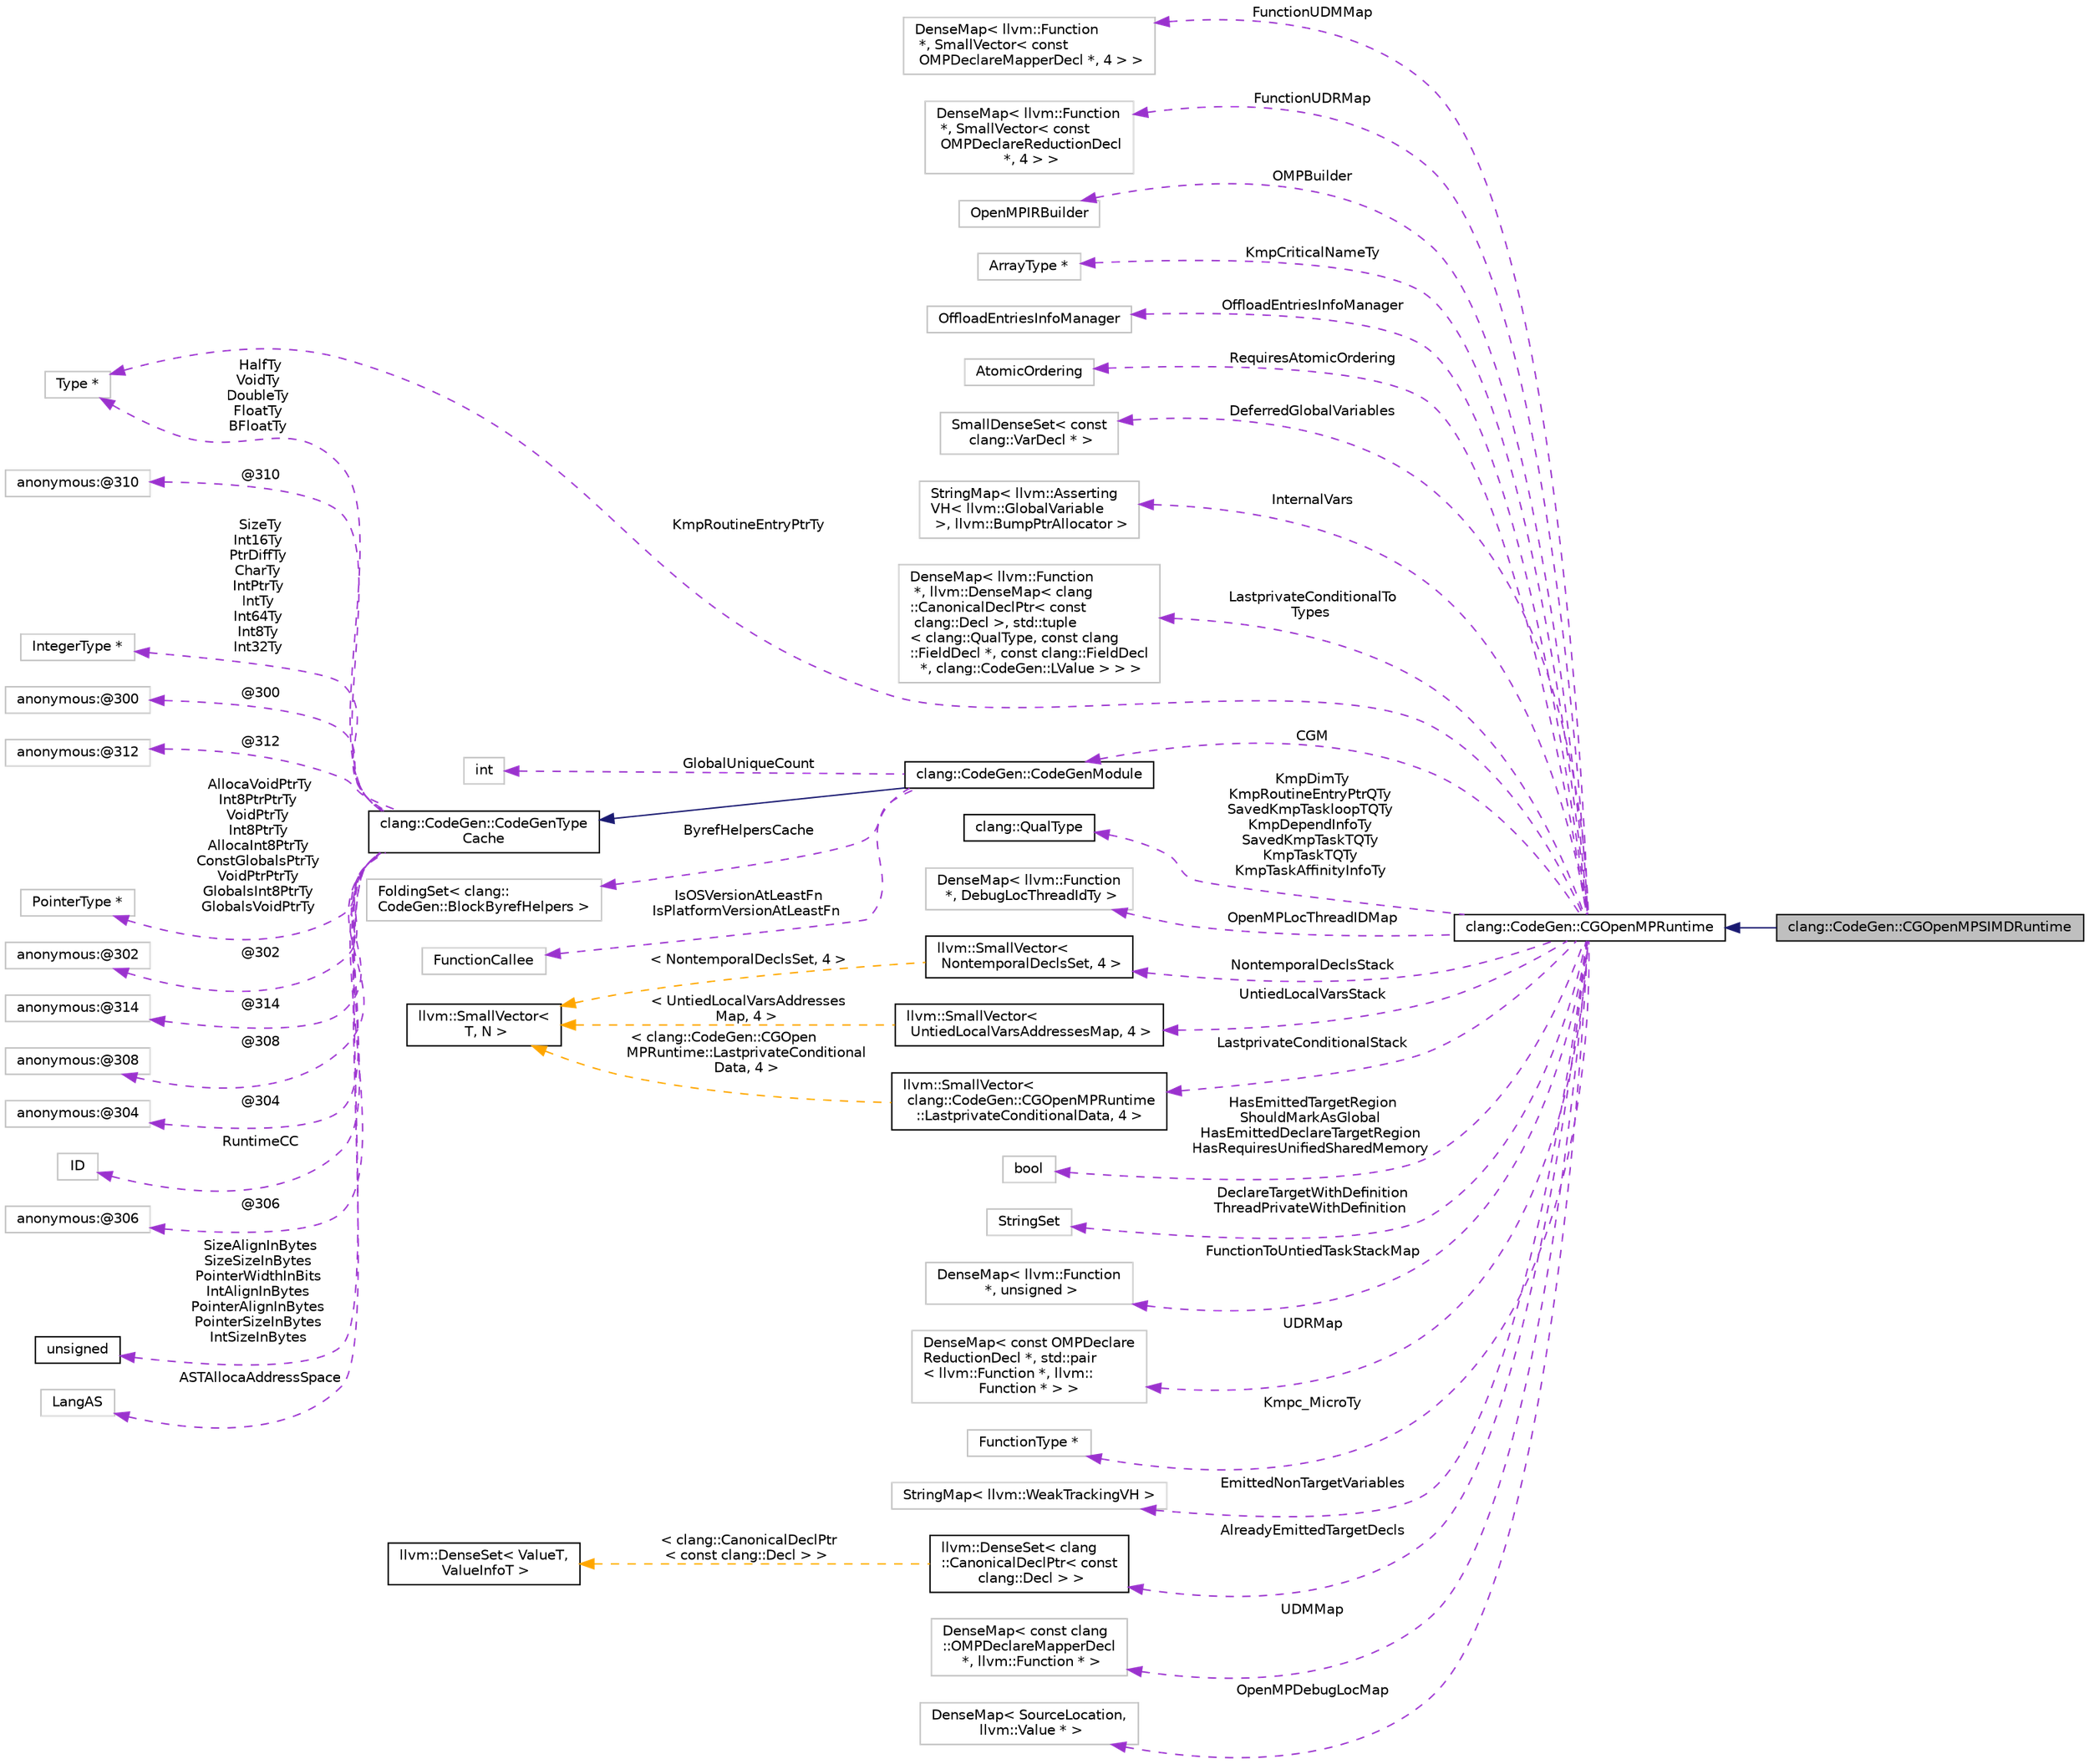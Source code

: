 digraph "clang::CodeGen::CGOpenMPSIMDRuntime"
{
 // LATEX_PDF_SIZE
  bgcolor="transparent";
  edge [fontname="Helvetica",fontsize="10",labelfontname="Helvetica",labelfontsize="10"];
  node [fontname="Helvetica",fontsize="10",shape=record];
  rankdir="LR";
  Node1 [label="clang::CodeGen::CGOpenMPSIMDRuntime",height=0.2,width=0.4,color="black", fillcolor="grey75", style="filled", fontcolor="black",tooltip="Class supports emissionof SIMD-only code."];
  Node2 -> Node1 [dir="back",color="midnightblue",fontsize="10",style="solid",fontname="Helvetica"];
  Node2 [label="clang::CodeGen::CGOpenMPRuntime",height=0.2,width=0.4,color="black",URL="$classclang_1_1CodeGen_1_1CGOpenMPRuntime.html",tooltip=" "];
  Node3 -> Node2 [dir="back",color="darkorchid3",fontsize="10",style="dashed",label=" FunctionUDMMap" ,fontname="Helvetica"];
  Node3 [label="DenseMap\< llvm::Function\l *, SmallVector\< const\l OMPDeclareMapperDecl *, 4 \> \>",height=0.2,width=0.4,color="grey75",tooltip=" "];
  Node4 -> Node2 [dir="back",color="darkorchid3",fontsize="10",style="dashed",label=" FunctionUDRMap" ,fontname="Helvetica"];
  Node4 [label="DenseMap\< llvm::Function\l *, SmallVector\< const\l OMPDeclareReductionDecl\l *, 4 \> \>",height=0.2,width=0.4,color="grey75",tooltip=" "];
  Node5 -> Node2 [dir="back",color="darkorchid3",fontsize="10",style="dashed",label=" OMPBuilder" ,fontname="Helvetica"];
  Node5 [label="OpenMPIRBuilder",height=0.2,width=0.4,color="grey75",tooltip=" "];
  Node6 -> Node2 [dir="back",color="darkorchid3",fontsize="10",style="dashed",label=" KmpCriticalNameTy" ,fontname="Helvetica"];
  Node6 [label="ArrayType *",height=0.2,width=0.4,color="grey75",tooltip=" "];
  Node7 -> Node2 [dir="back",color="darkorchid3",fontsize="10",style="dashed",label=" OffloadEntriesInfoManager" ,fontname="Helvetica"];
  Node7 [label="OffloadEntriesInfoManager",height=0.2,width=0.4,color="grey75",tooltip=" "];
  Node8 -> Node2 [dir="back",color="darkorchid3",fontsize="10",style="dashed",label=" RequiresAtomicOrdering" ,fontname="Helvetica"];
  Node8 [label="AtomicOrdering",height=0.2,width=0.4,color="grey75",tooltip=" "];
  Node9 -> Node2 [dir="back",color="darkorchid3",fontsize="10",style="dashed",label=" DeferredGlobalVariables" ,fontname="Helvetica"];
  Node9 [label="SmallDenseSet\< const\l clang::VarDecl * \>",height=0.2,width=0.4,color="grey75",tooltip=" "];
  Node10 -> Node2 [dir="back",color="darkorchid3",fontsize="10",style="dashed",label=" InternalVars" ,fontname="Helvetica"];
  Node10 [label="StringMap\< llvm::Asserting\lVH\< llvm::GlobalVariable\l \>, llvm::BumpPtrAllocator \>",height=0.2,width=0.4,color="grey75",tooltip=" "];
  Node11 -> Node2 [dir="back",color="darkorchid3",fontsize="10",style="dashed",label=" LastprivateConditionalTo\lTypes" ,fontname="Helvetica"];
  Node11 [label="DenseMap\< llvm::Function\l *, llvm::DenseMap\< clang\l::CanonicalDeclPtr\< const\l clang::Decl \>, std::tuple\l\< clang::QualType, const clang\l::FieldDecl *, const clang::FieldDecl\l *, clang::CodeGen::LValue \> \> \>",height=0.2,width=0.4,color="grey75",tooltip=" "];
  Node12 -> Node2 [dir="back",color="darkorchid3",fontsize="10",style="dashed",label=" CGM" ,fontname="Helvetica"];
  Node12 [label="clang::CodeGen::CodeGenModule",height=0.2,width=0.4,color="black",URL="$classclang_1_1CodeGen_1_1CodeGenModule.html",tooltip="This class organizes the cross-function state that is used while generating LLVM code."];
  Node13 -> Node12 [dir="back",color="midnightblue",fontsize="10",style="solid",fontname="Helvetica"];
  Node13 [label="clang::CodeGen::CodeGenType\lCache",height=0.2,width=0.4,color="black",URL="$structclang_1_1CodeGen_1_1CodeGenTypeCache.html",tooltip="This structure provides a set of types that are commonly used during IR emission."];
  Node14 -> Node13 [dir="back",color="darkorchid3",fontsize="10",style="dashed",label=" @310" ,fontname="Helvetica"];
  Node14 [label="anonymous:@310",height=0.2,width=0.4,color="grey75",tooltip=" "];
  Node15 -> Node13 [dir="back",color="darkorchid3",fontsize="10",style="dashed",label=" SizeTy\nInt16Ty\nPtrDiffTy\nCharTy\nIntPtrTy\nIntTy\nInt64Ty\nInt8Ty\nInt32Ty" ,fontname="Helvetica"];
  Node15 [label="IntegerType *",height=0.2,width=0.4,color="grey75",tooltip=" "];
  Node16 -> Node13 [dir="back",color="darkorchid3",fontsize="10",style="dashed",label=" @300" ,fontname="Helvetica"];
  Node16 [label="anonymous:@300",height=0.2,width=0.4,color="grey75",tooltip=" "];
  Node17 -> Node13 [dir="back",color="darkorchid3",fontsize="10",style="dashed",label=" @312" ,fontname="Helvetica"];
  Node17 [label="anonymous:@312",height=0.2,width=0.4,color="grey75",tooltip=" "];
  Node18 -> Node13 [dir="back",color="darkorchid3",fontsize="10",style="dashed",label=" AllocaVoidPtrTy\nInt8PtrPtrTy\nVoidPtrTy\nInt8PtrTy\nAllocaInt8PtrTy\nConstGlobalsPtrTy\nVoidPtrPtrTy\nGlobalsInt8PtrTy\nGlobalsVoidPtrTy" ,fontname="Helvetica"];
  Node18 [label="PointerType *",height=0.2,width=0.4,color="grey75",tooltip=" "];
  Node19 -> Node13 [dir="back",color="darkorchid3",fontsize="10",style="dashed",label=" @302" ,fontname="Helvetica"];
  Node19 [label="anonymous:@302",height=0.2,width=0.4,color="grey75",tooltip=" "];
  Node20 -> Node13 [dir="back",color="darkorchid3",fontsize="10",style="dashed",label=" @314" ,fontname="Helvetica"];
  Node20 [label="anonymous:@314",height=0.2,width=0.4,color="grey75",tooltip=" "];
  Node21 -> Node13 [dir="back",color="darkorchid3",fontsize="10",style="dashed",label=" HalfTy\nVoidTy\nDoubleTy\nFloatTy\nBFloatTy" ,fontname="Helvetica"];
  Node21 [label="Type *",height=0.2,width=0.4,color="grey75",tooltip=" "];
  Node22 -> Node13 [dir="back",color="darkorchid3",fontsize="10",style="dashed",label=" @304" ,fontname="Helvetica"];
  Node22 [label="anonymous:@304",height=0.2,width=0.4,color="grey75",tooltip=" "];
  Node23 -> Node13 [dir="back",color="darkorchid3",fontsize="10",style="dashed",label=" RuntimeCC" ,fontname="Helvetica"];
  Node23 [label="ID",height=0.2,width=0.4,color="grey75",tooltip=" "];
  Node24 -> Node13 [dir="back",color="darkorchid3",fontsize="10",style="dashed",label=" @306" ,fontname="Helvetica"];
  Node24 [label="anonymous:@306",height=0.2,width=0.4,color="grey75",tooltip=" "];
  Node25 -> Node13 [dir="back",color="darkorchid3",fontsize="10",style="dashed",label=" SizeAlignInBytes\nSizeSizeInBytes\nPointerWidthInBits\nIntAlignInBytes\nPointerAlignInBytes\nPointerSizeInBytes\nIntSizeInBytes" ,fontname="Helvetica"];
  Node25 [label="unsigned",height=0.2,width=0.4,color="black",URL="$classunsigned.html",tooltip=" "];
  Node26 -> Node13 [dir="back",color="darkorchid3",fontsize="10",style="dashed",label=" ASTAllocaAddressSpace" ,fontname="Helvetica"];
  Node26 [label="LangAS",height=0.2,width=0.4,color="grey75",tooltip=" "];
  Node27 -> Node13 [dir="back",color="darkorchid3",fontsize="10",style="dashed",label=" @308" ,fontname="Helvetica"];
  Node27 [label="anonymous:@308",height=0.2,width=0.4,color="grey75",tooltip=" "];
  Node28 -> Node12 [dir="back",color="darkorchid3",fontsize="10",style="dashed",label=" ByrefHelpersCache" ,fontname="Helvetica"];
  Node28 [label="FoldingSet\< clang::\lCodeGen::BlockByrefHelpers \>",height=0.2,width=0.4,color="grey75",tooltip=" "];
  Node29 -> Node12 [dir="back",color="darkorchid3",fontsize="10",style="dashed",label=" IsOSVersionAtLeastFn\nIsPlatformVersionAtLeastFn" ,fontname="Helvetica"];
  Node29 [label="FunctionCallee",height=0.2,width=0.4,color="grey75",tooltip=" "];
  Node30 -> Node12 [dir="back",color="darkorchid3",fontsize="10",style="dashed",label=" GlobalUniqueCount" ,fontname="Helvetica"];
  Node30 [label="int",height=0.2,width=0.4,color="grey75",tooltip=" "];
  Node31 -> Node2 [dir="back",color="darkorchid3",fontsize="10",style="dashed",label=" KmpDimTy\nKmpRoutineEntryPtrQTy\nSavedKmpTaskloopTQTy\nKmpDependInfoTy\nSavedKmpTaskTQTy\nKmpTaskTQTy\nKmpTaskAffinityInfoTy" ,fontname="Helvetica"];
  Node31 [label="clang::QualType",height=0.2,width=0.4,color="black",URL="$classclang_1_1QualType.html",tooltip="A (possibly-)qualified type."];
  Node32 -> Node2 [dir="back",color="darkorchid3",fontsize="10",style="dashed",label=" OpenMPLocThreadIDMap" ,fontname="Helvetica"];
  Node32 [label="DenseMap\< llvm::Function\l *, DebugLocThreadIdTy \>",height=0.2,width=0.4,color="grey75",tooltip=" "];
  Node33 -> Node2 [dir="back",color="darkorchid3",fontsize="10",style="dashed",label=" NontemporalDeclsStack" ,fontname="Helvetica"];
  Node33 [label="llvm::SmallVector\<\l NontemporalDeclsSet, 4 \>",height=0.2,width=0.4,color="black",URL="$classllvm_1_1SmallVector.html",tooltip=" "];
  Node34 -> Node33 [dir="back",color="orange",fontsize="10",style="dashed",label=" \< NontemporalDeclsSet, 4 \>" ,fontname="Helvetica"];
  Node34 [label="llvm::SmallVector\<\l T, N \>",height=0.2,width=0.4,color="black",URL="$classllvm_1_1SmallVector.html",tooltip=" "];
  Node35 -> Node2 [dir="back",color="darkorchid3",fontsize="10",style="dashed",label=" HasEmittedTargetRegion\nShouldMarkAsGlobal\nHasEmittedDeclareTargetRegion\nHasRequiresUnifiedSharedMemory" ,fontname="Helvetica"];
  Node35 [label="bool",height=0.2,width=0.4,color="grey75",tooltip=" "];
  Node21 -> Node2 [dir="back",color="darkorchid3",fontsize="10",style="dashed",label=" KmpRoutineEntryPtrTy" ,fontname="Helvetica"];
  Node36 -> Node2 [dir="back",color="darkorchid3",fontsize="10",style="dashed",label=" DeclareTargetWithDefinition\nThreadPrivateWithDefinition" ,fontname="Helvetica"];
  Node36 [label="StringSet",height=0.2,width=0.4,color="grey75",tooltip=" "];
  Node37 -> Node2 [dir="back",color="darkorchid3",fontsize="10",style="dashed",label=" FunctionToUntiedTaskStackMap" ,fontname="Helvetica"];
  Node37 [label="DenseMap\< llvm::Function\l *, unsigned \>",height=0.2,width=0.4,color="grey75",tooltip=" "];
  Node38 -> Node2 [dir="back",color="darkorchid3",fontsize="10",style="dashed",label=" UDRMap" ,fontname="Helvetica"];
  Node38 [label="DenseMap\< const OMPDeclare\lReductionDecl *, std::pair\l\< llvm::Function *, llvm::\lFunction * \> \>",height=0.2,width=0.4,color="grey75",tooltip=" "];
  Node39 -> Node2 [dir="back",color="darkorchid3",fontsize="10",style="dashed",label=" Kmpc_MicroTy" ,fontname="Helvetica"];
  Node39 [label="FunctionType *",height=0.2,width=0.4,color="grey75",tooltip=" "];
  Node40 -> Node2 [dir="back",color="darkorchid3",fontsize="10",style="dashed",label=" UntiedLocalVarsStack" ,fontname="Helvetica"];
  Node40 [label="llvm::SmallVector\<\l UntiedLocalVarsAddressesMap, 4 \>",height=0.2,width=0.4,color="black",URL="$classllvm_1_1SmallVector.html",tooltip=" "];
  Node34 -> Node40 [dir="back",color="orange",fontsize="10",style="dashed",label=" \< UntiedLocalVarsAddresses\lMap, 4 \>" ,fontname="Helvetica"];
  Node41 -> Node2 [dir="back",color="darkorchid3",fontsize="10",style="dashed",label=" EmittedNonTargetVariables" ,fontname="Helvetica"];
  Node41 [label="StringMap\< llvm::WeakTrackingVH \>",height=0.2,width=0.4,color="grey75",tooltip=" "];
  Node42 -> Node2 [dir="back",color="darkorchid3",fontsize="10",style="dashed",label=" AlreadyEmittedTargetDecls" ,fontname="Helvetica"];
  Node42 [label="llvm::DenseSet\< clang\l::CanonicalDeclPtr\< const\l clang::Decl \> \>",height=0.2,width=0.4,color="black",URL="$classllvm_1_1DenseSet.html",tooltip=" "];
  Node43 -> Node42 [dir="back",color="orange",fontsize="10",style="dashed",label=" \< clang::CanonicalDeclPtr\l\< const clang::Decl \> \>" ,fontname="Helvetica"];
  Node43 [label="llvm::DenseSet\< ValueT,\l ValueInfoT \>",height=0.2,width=0.4,color="black",URL="$classllvm_1_1DenseSet.html",tooltip=" "];
  Node44 -> Node2 [dir="back",color="darkorchid3",fontsize="10",style="dashed",label=" LastprivateConditionalStack" ,fontname="Helvetica"];
  Node44 [label="llvm::SmallVector\<\l clang::CodeGen::CGOpenMPRuntime\l::LastprivateConditionalData, 4 \>",height=0.2,width=0.4,color="black",URL="$classllvm_1_1SmallVector.html",tooltip=" "];
  Node34 -> Node44 [dir="back",color="orange",fontsize="10",style="dashed",label=" \< clang::CodeGen::CGOpen\lMPRuntime::LastprivateConditional\lData, 4 \>" ,fontname="Helvetica"];
  Node45 -> Node2 [dir="back",color="darkorchid3",fontsize="10",style="dashed",label=" UDMMap" ,fontname="Helvetica"];
  Node45 [label="DenseMap\< const clang\l::OMPDeclareMapperDecl\l *, llvm::Function * \>",height=0.2,width=0.4,color="grey75",tooltip=" "];
  Node46 -> Node2 [dir="back",color="darkorchid3",fontsize="10",style="dashed",label=" OpenMPDebugLocMap" ,fontname="Helvetica"];
  Node46 [label="DenseMap\< SourceLocation,\l llvm::Value * \>",height=0.2,width=0.4,color="grey75",tooltip=" "];
}
